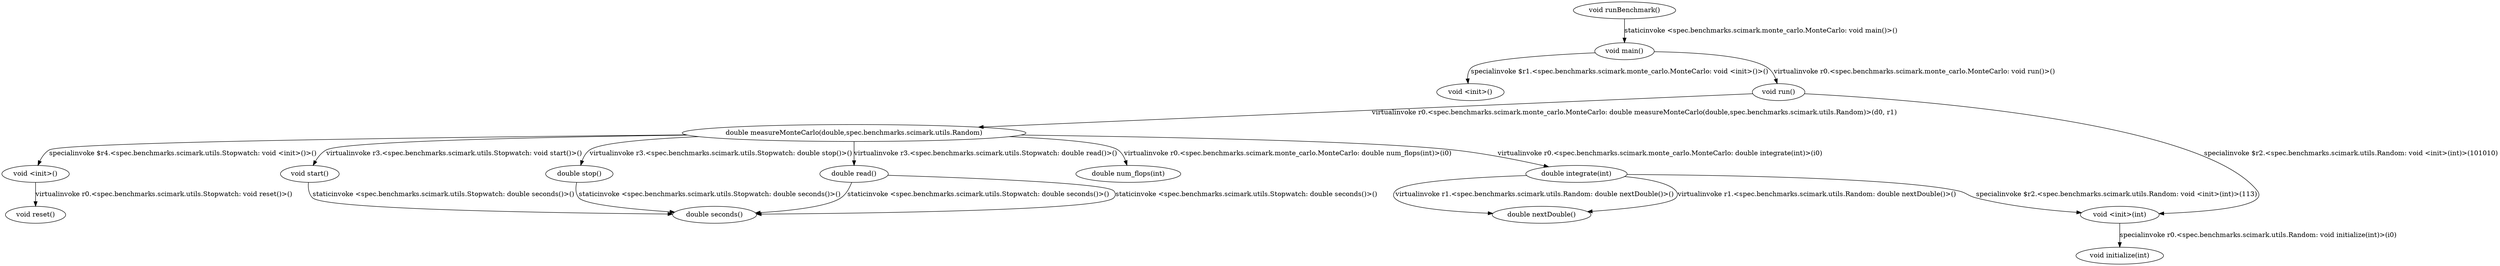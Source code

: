 digraph g {
6[label="void initialize(int)"]
10[label="double stop()"]
7[label="void <init>()"]
0[label="void runBenchmark()"]
12[label="double read()"]
1[label="void main()"]
9[label="double integrate(int)"]
14[label="double nextDouble()"]
13[label="double seconds()"]
8[label="void start()"]
15[label="void reset()"]
4[label="double measureMonteCarlo(double,spec.benchmarks.scimark.utils.Random)"]
5[label="void <init>(int)"]
2[label="void <init>()"]
11[label="double num_flops(int)"]
3[label="void run()"]
0->1[label="staticinvoke <spec.benchmarks.scimark.monte_carlo.MonteCarlo: void main()>()"]
1->2[label="specialinvoke $r1.<spec.benchmarks.scimark.monte_carlo.MonteCarlo: void <init>()>()"]
1->3[label="virtualinvoke r0.<spec.benchmarks.scimark.monte_carlo.MonteCarlo: void run()>()"]
3->4[label="virtualinvoke r0.<spec.benchmarks.scimark.monte_carlo.MonteCarlo: double measureMonteCarlo(double,spec.benchmarks.scimark.utils.Random)>(d0, r1)"]
3->5[label="specialinvoke $r2.<spec.benchmarks.scimark.utils.Random: void <init>(int)>(101010)"]
5->6[label="specialinvoke r0.<spec.benchmarks.scimark.utils.Random: void initialize(int)>(i0)"]
4->7[label="specialinvoke $r4.<spec.benchmarks.scimark.utils.Stopwatch: void <init>()>()"]
12->13[label="staticinvoke <spec.benchmarks.scimark.utils.Stopwatch: double seconds()>()"]
12->13[label="staticinvoke <spec.benchmarks.scimark.utils.Stopwatch: double seconds()>()"]
4->8[label="virtualinvoke r3.<spec.benchmarks.scimark.utils.Stopwatch: void start()>()"]
4->9[label="virtualinvoke r0.<spec.benchmarks.scimark.monte_carlo.MonteCarlo: double integrate(int)>(i0)"]
10->13[label="staticinvoke <spec.benchmarks.scimark.utils.Stopwatch: double seconds()>()"]
9->5[label="specialinvoke $r2.<spec.benchmarks.scimark.utils.Random: void <init>(int)>(113)"]
4->10[label="virtualinvoke r3.<spec.benchmarks.scimark.utils.Stopwatch: double stop()>()"]
4->11[label="virtualinvoke r0.<spec.benchmarks.scimark.monte_carlo.MonteCarlo: double num_flops(int)>(i0)"]
9->14[label="virtualinvoke r1.<spec.benchmarks.scimark.utils.Random: double nextDouble()>()"]
9->14[label="virtualinvoke r1.<spec.benchmarks.scimark.utils.Random: double nextDouble()>()"]
8->13[label="staticinvoke <spec.benchmarks.scimark.utils.Stopwatch: double seconds()>()"]
7->15[label="virtualinvoke r0.<spec.benchmarks.scimark.utils.Stopwatch: void reset()>()"]
4->12[label="virtualinvoke r3.<spec.benchmarks.scimark.utils.Stopwatch: double read()>()"]
}
